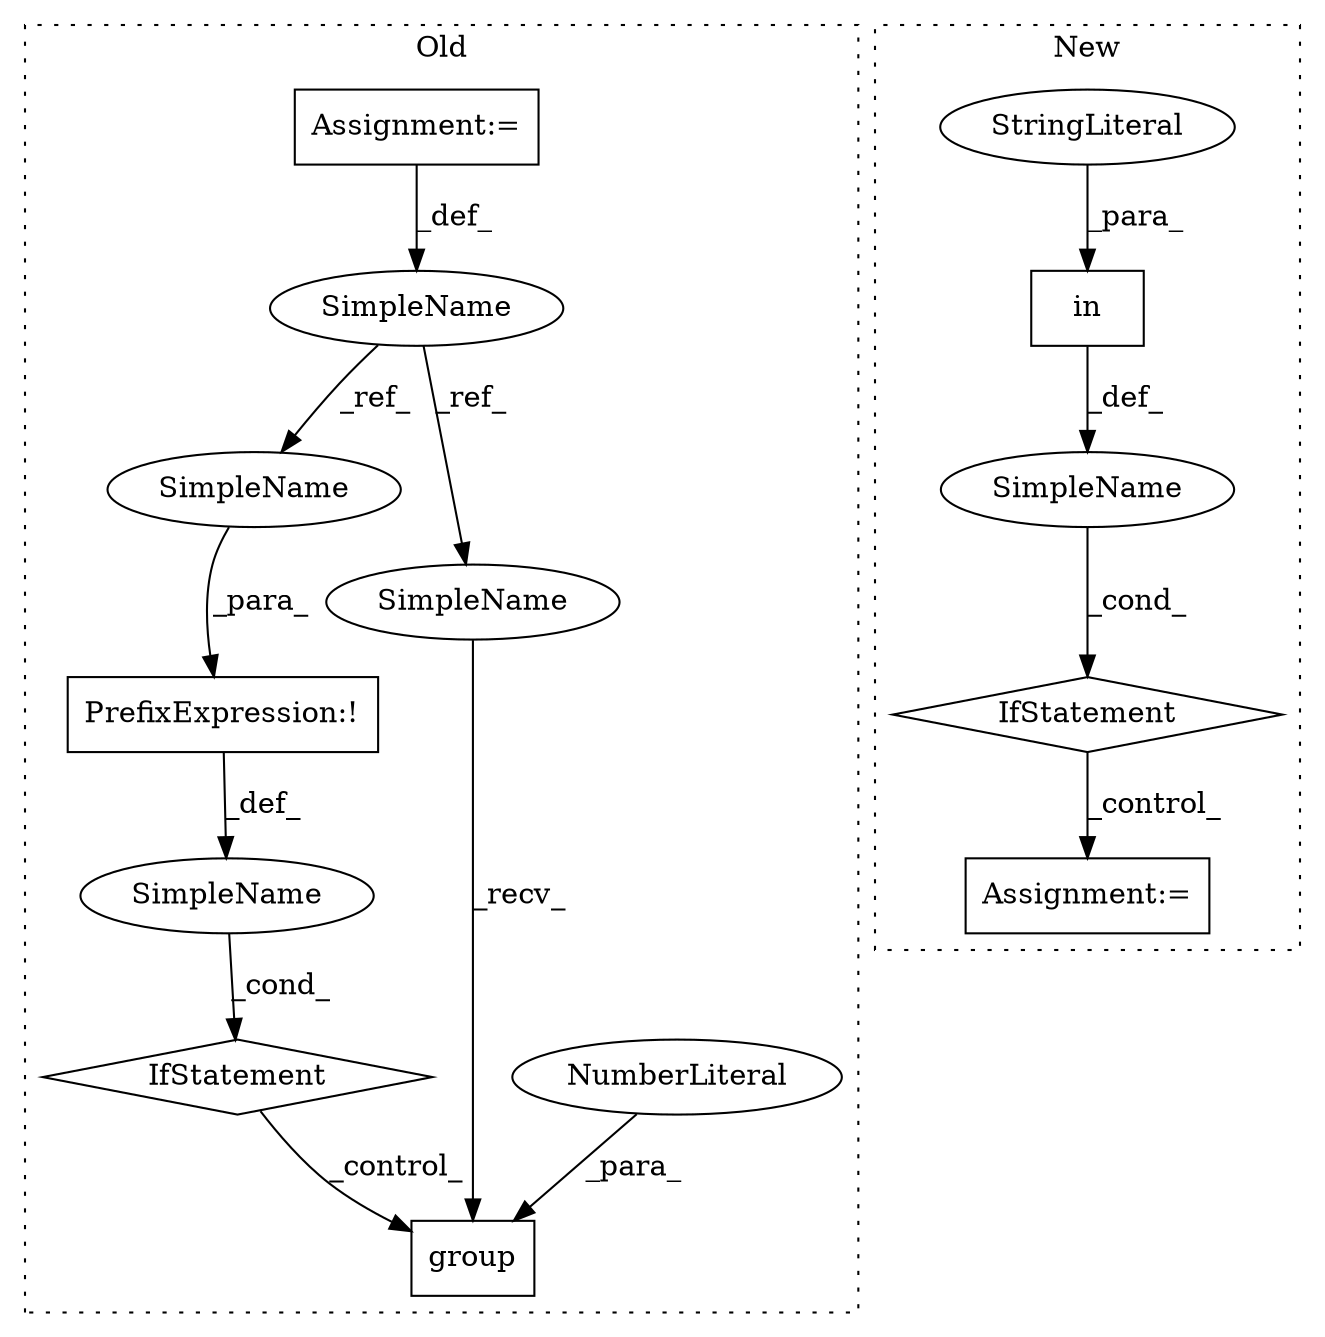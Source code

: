 digraph G {
subgraph cluster0 {
1 [label="group" a="32" s="2227,2234" l="6,1" shape="box"];
3 [label="IfStatement" a="25" s="2178,2184" l="4,2" shape="diamond"];
4 [label="SimpleName" a="42" s="" l="" shape="ellipse"];
6 [label="PrefixExpression:!" a="38" s="2182" l="1" shape="box"];
7 [label="NumberLiteral" a="34" s="2233" l="1" shape="ellipse"];
8 [label="SimpleName" a="42" s="2125" l="1" shape="ellipse"];
10 [label="Assignment:=" a="7" s="2126" l="1" shape="box"];
13 [label="SimpleName" a="42" s="2183" l="1" shape="ellipse"];
14 [label="SimpleName" a="42" s="2225" l="1" shape="ellipse"];
label = "Old";
style="dotted";
}
subgraph cluster1 {
2 [label="in" a="105" s="1862" l="24" shape="box"];
5 [label="IfStatement" a="25" s="1854,1886" l="8,2" shape="diamond"];
9 [label="StringLiteral" a="45" s="1862" l="11" shape="ellipse"];
11 [label="SimpleName" a="42" s="" l="" shape="ellipse"];
12 [label="Assignment:=" a="7" s="1998" l="38" shape="box"];
label = "New";
style="dotted";
}
2 -> 11 [label="_def_"];
3 -> 1 [label="_control_"];
4 -> 3 [label="_cond_"];
5 -> 12 [label="_control_"];
6 -> 4 [label="_def_"];
7 -> 1 [label="_para_"];
8 -> 13 [label="_ref_"];
8 -> 14 [label="_ref_"];
9 -> 2 [label="_para_"];
10 -> 8 [label="_def_"];
11 -> 5 [label="_cond_"];
13 -> 6 [label="_para_"];
14 -> 1 [label="_recv_"];
}